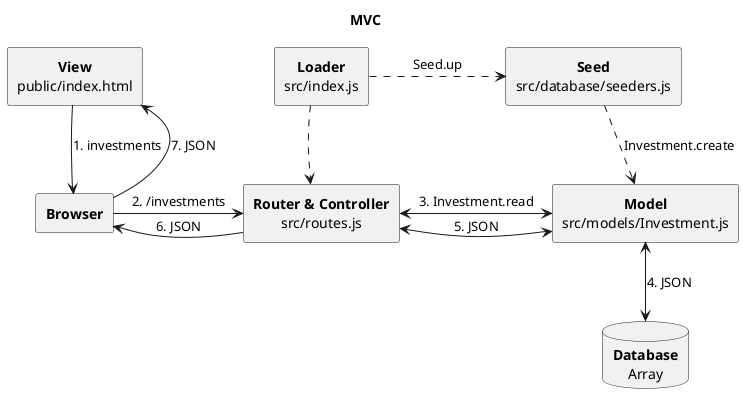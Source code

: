 @startuml
title MVC
hide footbox
skinparam monochrome true
skinparam defaultTextAlignment center

rectangle Browser [
  <b>Browser
]
rectangle View [
  <b>View
  public/index.html
]
rectangle Router [
  <b>Router & Controller
  src/routes.js
]
rectangle Loader [
  <b>Loader
  src/index.js
]
rectangle Seed [
  <b>Seed
  src/database/seeders.js
]
rectangle Model [
  <b>Model
  src/models/Investment.js
]
database Database [
  <b>Database
  Array
]

View -down[hidden]- Browser
View -down-> Browser: 1. investments
Browser -right-> Router: 2. /investments
Router <-right-> Model: 3. Investment.read
Model <-down-> Database: 4. JSON
Router <-right-> Model: 5. JSON
Router -left-> Browser : 6. JSON
Browser -up-> View: 7. JSON
Loader .down.> Router
Loader .down[hidden].> Router
Loader .right.> Seed: Seed.up
Seed .down.> Model: Investment.create

@enduml
